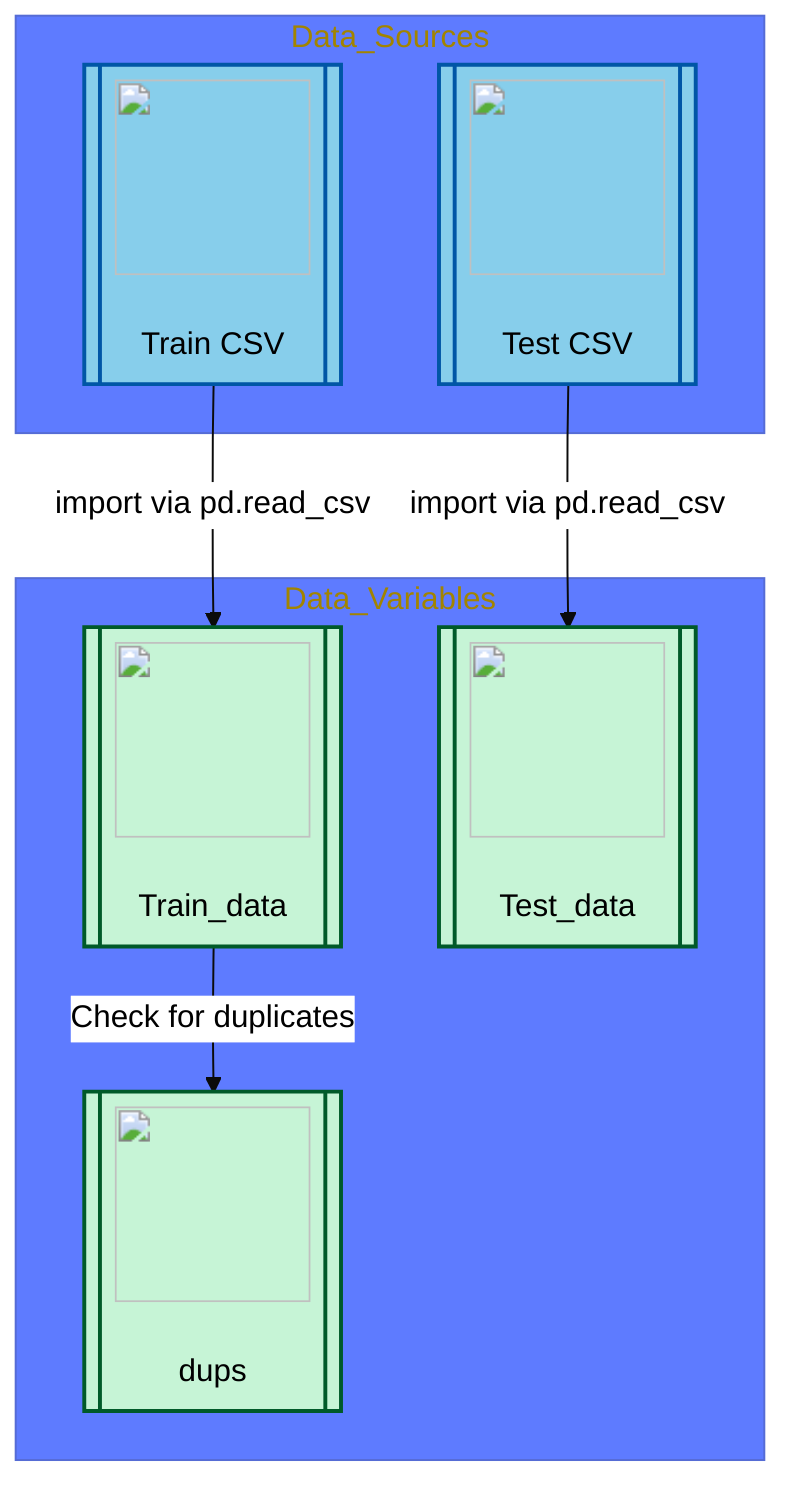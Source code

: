 %%{init: {'theme': 'base', 'themeVariables': {'edgeLabelBackground':'#ffffff', 'primaryColor': '#FFDD44', 'primaryTextColor': '#000000', 'primaryBorderColor': '#FFDD44', 'lineWidth': 2}}}%%
flowchart TD
    subgraph Data_Sources
        A[[<img src='icons/file.svg' width=100 height=100/> <br/> Train CSV]]:::data_source
        B[[<img src='icons/file.svg' width=100 height=100/> <br/> Test CSV]]:::data_source
    end
    
    subgraph Data_Variables
        C[[<img src='icons/table.svg' width=100 height=100/> <br/> Train_data]]:::data_variable
        D[[<img src='icons/table.svg' width=100 height=100/> <br/> Test_data]]:::data_variable
        E[[<img src='icons/column_split.svg' width=100 height=100/> <br/> dups]]:::data_variable
    end
    
    classDef data_source fill:#87CEEB, stroke:#0056A6, stroke-width:2px;
    classDef data_variable fill:#C6F4D6, stroke:#005A29, stroke-width:2px;

    %% Data Sources to Data Variables
    A -->|import via pd.read_csv| C
    B -->|import via pd.read_csv| D

    %% Variables Flows
    C -->|Check for duplicates| E
    
    %% Description / Comments
    
    %% Train_data node represents the loaded training dataset used throughout the analysis process.
    %% Test_data node represents the testing data loaded, intended for prediction phases.
    %% dups node identifies duplicate entries within the Train_data dataset.